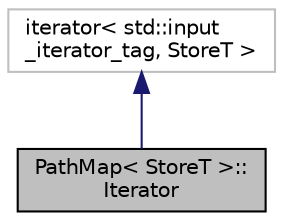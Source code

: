 digraph "PathMap&lt; StoreT &gt;::Iterator"
{
  edge [fontname="Helvetica",fontsize="10",labelfontname="Helvetica",labelfontsize="10"];
  node [fontname="Helvetica",fontsize="10",shape=record];
  Node1 [label="PathMap\< StoreT \>::\lIterator",height=0.2,width=0.4,color="black", fillcolor="grey75", style="filled", fontcolor="black"];
  Node2 -> Node1 [dir="back",color="midnightblue",fontsize="10",style="solid",fontname="Helvetica"];
  Node2 [label="iterator\< std::input\l_iterator_tag, StoreT \>",height=0.2,width=0.4,color="grey75", fillcolor="white", style="filled"];
}

